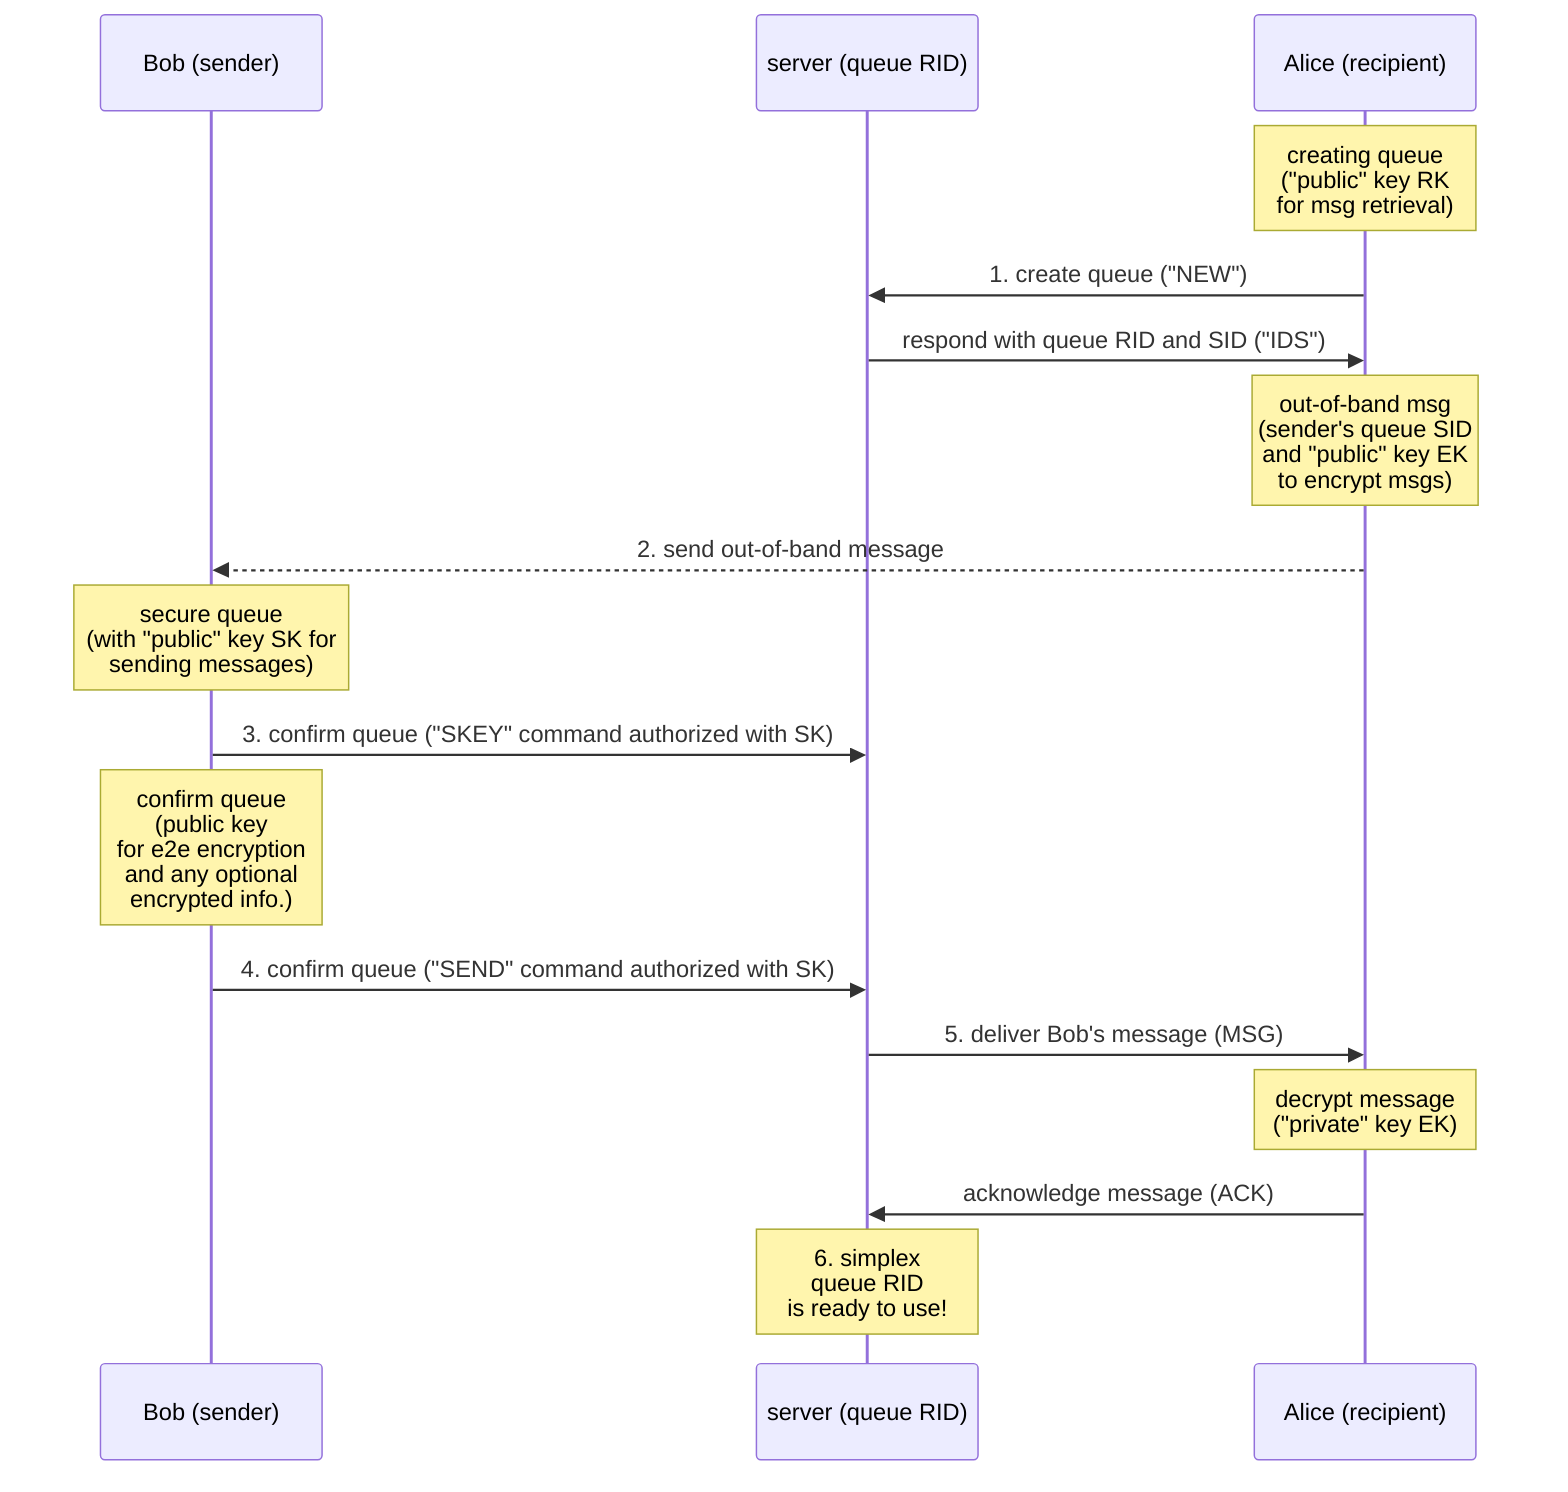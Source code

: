 sequenceDiagram
  participant B as Bob (sender)
  participant S as server (queue RID)
  participant A as Alice (recipient)

  note over A: creating queue<br>("public" key RK<br>for msg retrieval)
  A ->> S: 1. create queue ("NEW")
  S ->> A: respond with queue RID and SID ("IDS")

  note over A: out-of-band msg<br>(sender's queue SID<br>and "public" key EK<br>to encrypt msgs)
  A -->> B: 2. send out-of-band message

  note over B: secure queue<br>(with "public" key SK for<br>sending messages)
  B ->> S: 3. confirm queue ("SKEY" command authorized with SK)

  note over B: confirm queue<br>(public key<br>for e2e encryption<br>and any optional<br>encrypted info.)
  B ->> S: 4. confirm queue ("SEND" command authorized with SK)

  S ->> A: 5. deliver Bob's message (MSG)
  note over A: decrypt message<br>("private" key EK)
  A ->> S: acknowledge message (ACK)

  note over S: 6. simplex<br>queue RID<br>is ready to use!